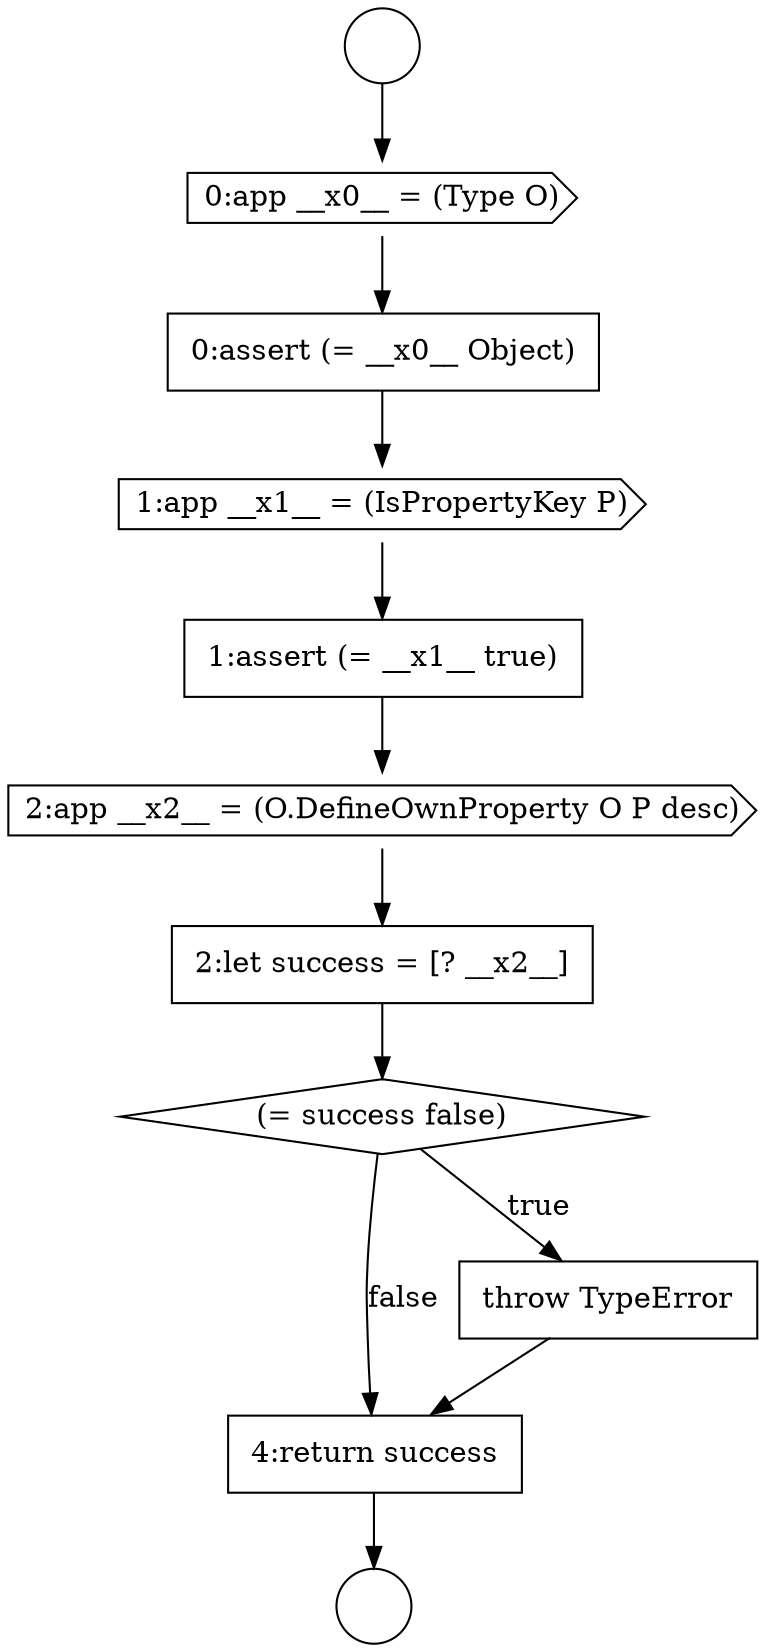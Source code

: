 digraph {
  node715 [shape=cds, label=<<font color="black">1:app __x1__ = (IsPropertyKey P)</font>> color="black" fillcolor="white" style=filled]
  node719 [shape=diamond, label=<<font color="black">(= success false)</font>> color="black" fillcolor="white" style=filled]
  node714 [shape=none, margin=0, label=<<font color="black">
    <table border="0" cellborder="1" cellspacing="0" cellpadding="10">
      <tr><td align="left">0:assert (= __x0__ Object)</td></tr>
    </table>
  </font>> color="black" fillcolor="white" style=filled]
  node721 [shape=none, margin=0, label=<<font color="black">
    <table border="0" cellborder="1" cellspacing="0" cellpadding="10">
      <tr><td align="left">4:return success</td></tr>
    </table>
  </font>> color="black" fillcolor="white" style=filled]
  node718 [shape=none, margin=0, label=<<font color="black">
    <table border="0" cellborder="1" cellspacing="0" cellpadding="10">
      <tr><td align="left">2:let success = [? __x2__]</td></tr>
    </table>
  </font>> color="black" fillcolor="white" style=filled]
  node711 [shape=circle label=" " color="black" fillcolor="white" style=filled]
  node713 [shape=cds, label=<<font color="black">0:app __x0__ = (Type O)</font>> color="black" fillcolor="white" style=filled]
  node712 [shape=circle label=" " color="black" fillcolor="white" style=filled]
  node717 [shape=cds, label=<<font color="black">2:app __x2__ = (O.DefineOwnProperty O P desc)</font>> color="black" fillcolor="white" style=filled]
  node716 [shape=none, margin=0, label=<<font color="black">
    <table border="0" cellborder="1" cellspacing="0" cellpadding="10">
      <tr><td align="left">1:assert (= __x1__ true)</td></tr>
    </table>
  </font>> color="black" fillcolor="white" style=filled]
  node720 [shape=none, margin=0, label=<<font color="black">
    <table border="0" cellborder="1" cellspacing="0" cellpadding="10">
      <tr><td align="left">throw TypeError</td></tr>
    </table>
  </font>> color="black" fillcolor="white" style=filled]
  node716 -> node717 [ color="black"]
  node711 -> node713 [ color="black"]
  node713 -> node714 [ color="black"]
  node714 -> node715 [ color="black"]
  node715 -> node716 [ color="black"]
  node719 -> node720 [label=<<font color="black">true</font>> color="black"]
  node719 -> node721 [label=<<font color="black">false</font>> color="black"]
  node720 -> node721 [ color="black"]
  node718 -> node719 [ color="black"]
  node717 -> node718 [ color="black"]
  node721 -> node712 [ color="black"]
}
